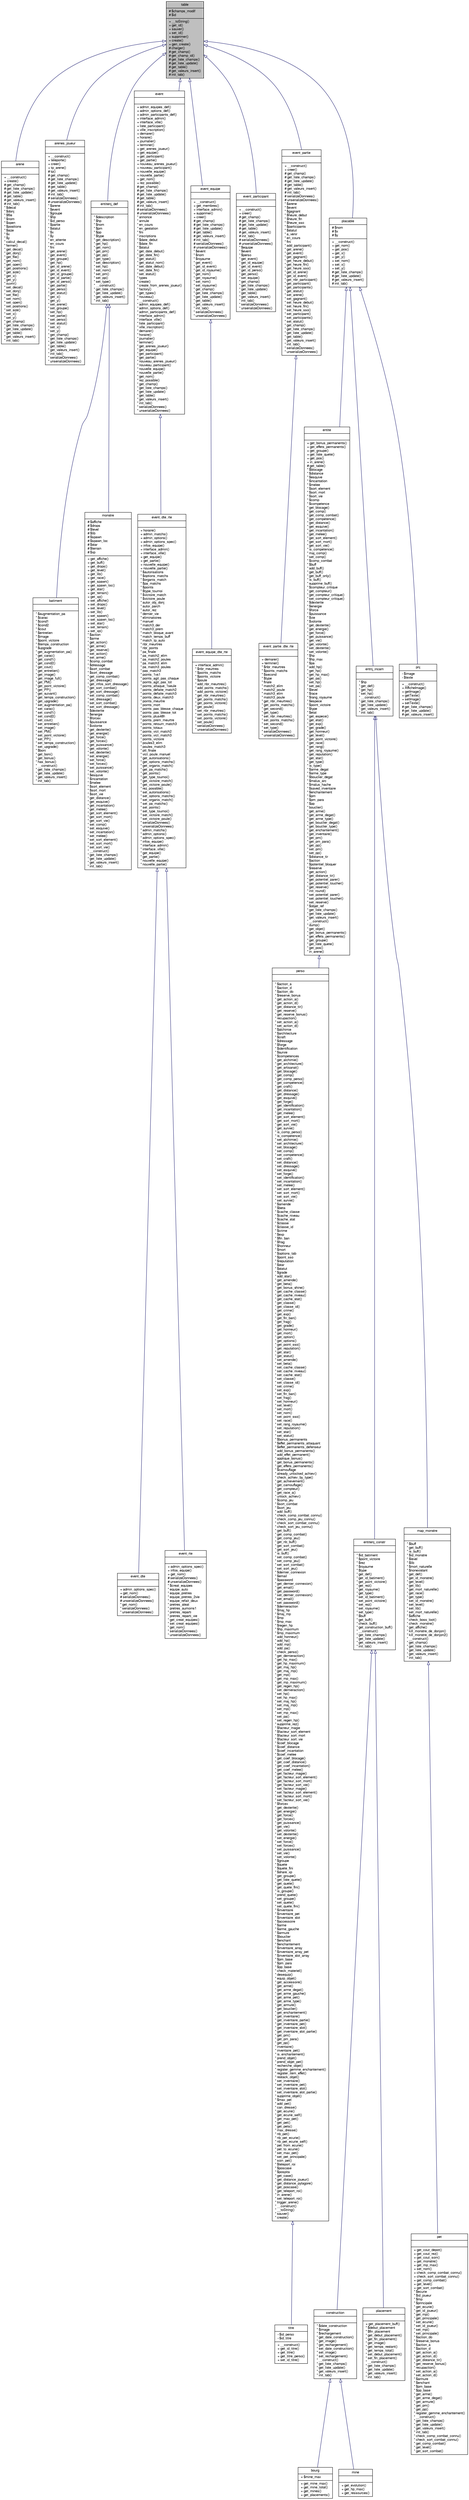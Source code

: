 digraph G
{
  bgcolor="transparent";
  edge [fontname="FreeSans",fontsize="10",labelfontname="FreeSans",labelfontsize="10"];
  node [fontname="FreeSans",fontsize="10",shape=record];
  Node1 [label="{table\n|# $champs_modif\l# $id\l|+ __toString()\l+ get_id()\l+ sauver()\l+ set_id()\l+ supprimer()\l+ create()\l+ gen_create()\l# charger()\l# get_champ()\l# get_champ_id()\l# get_liste_champs()\l# get_liste_update()\l# get_table()\l# get_valeurs_insert()\l# init_tab()\l}",height=0.2,width=0.4,color="black", fillcolor="grey75", style="filled" fontcolor="black"];
  Node1 -> Node2 [dir=back,color="midnightblue",fontsize="10",style="solid",arrowtail="empty",fontname="FreeSans"];
  Node2 [label="{arene\n||+ __construct()\l+ create()\l# get_champ()\l# get_liste_champs()\l# get_liste_update()\l# get_table()\l# get_valeurs_insert()\l# init_tab()\l* $decal\l* $donj\l* $file\l* $nom\l* $open\l* $positions\l* $size\l* $x\l* $y\l* calcul_decal()\l* fermer()\l* get_decal()\l* get_donj()\l* get_file()\l* get_nom()\l* get_open()\l* get_positions()\l* get_size()\l* get_x()\l* get_y()\l* ouvrir()\l* set_decal()\l* set_donj()\l* set_file()\l* set_nom()\l* set_open()\l* set_positions()\l* set_size()\l* set_x()\l* set_y()\l* get_champ()\l* get_liste_champs()\l* get_liste_update()\l* get_table()\l* get_valeurs_insert()\l* init_tab()\l}",height=0.2,width=0.4,color="black",URL="$classarene.html",tooltip="Classe de base pour les arènes, liée à la table arenes de la base de données..."];
  Node1 -> Node3 [dir=back,color="midnightblue",fontsize="10",style="solid",arrowtail="empty",fontname="FreeSans"];
  Node3 [label="{arenes_joueur\n||+ __construct()\l+ teleporte()\l+ creer()\l+ tp_arene()\l# tp()\l# get_champ()\l# get_liste_champs()\l# get_liste_update()\l# get_table()\l# get_valeurs_insert()\l# init_tab()\l# serializeDonnees()\l# unserializeDonnees()\l* $arene\l* $event\l* $groupe\l* $hp\l* $id_perso\l* $partie\l* $statut\l* $x\l* $y\l* en_attente\l* en_cours\l* fini\l* get_arene()\l* get_event()\l* get_groupe()\l* get_hp()\l* get_id_arene()\l* get_id_event()\l* get_id_groupe()\l* get_id_partie()\l* get_id_perso()\l* get_partie()\l* get_perso()\l* get_statut()\l* get_x()\l* get_y()\l* set_arene()\l* set_groupe()\l* set_hp()\l* set_partie()\l* set_perso()\l* set_statut()\l* set_x()\l* set_y()\l* get_champ()\l* get_liste_champs()\l* get_liste_update()\l* get_table()\l* get_valeurs_insert()\l* init_tab()\l* serializeDonnees()\l* unserializeDonnees()\l}",height=0.2,width=0.4,color="black",URL="$classarenes__joueur.html",tooltip="Classe de base pour les personnages dans les arènes, liée à la table arenes_joueurs..."];
  Node1 -> Node4 [dir=back,color="midnightblue",fontsize="10",style="solid",arrowtail="empty",fontname="FreeSans"];
  Node4 [label="{entitenj_def\n||* $description\l* $hp\l* $nom\l* $pm\l* $pp\l* $type\l* get_description()\l* get_hp()\l* get_nom()\l* get_pm()\l* get_pp()\l* get_type()\l* set_description()\l* set_hp()\l* set_nom()\l* set_pm()\l* set_pp()\l* set_type()\l* __construct()\l* get_liste_champs()\l* get_liste_update()\l* get_valeurs_insert()\l* init_tab()\l}",height=0.2,width=0.4,color="black",URL="$classentitenj__def.html",tooltip="Classe abstraite entitenj_def Cette classe de base pour les définitions des entités..."];
  Node4 -> Node5 [dir=back,color="midnightblue",fontsize="10",style="solid",arrowtail="empty",fontname="FreeSans"];
  Node5 [label="{batiment\n||* $augmentation_pa\l* $carac\l* $cond1\l* $cond2\l* $cout\l* $entretien\l* $image\l* $point_victoire\l* $temps_construction\l* $upgrade\l* get_augmentation_pa()\l* get_carac()\l* get_cond1()\l* get_cond2()\l* get_cout()\l* get_entretien()\l* get_image()\l* get_image_full()\l* get_PM()\l* get_point_victoire()\l* get_PP()\l* get_suivant()\l* get_temps_construction()\l* get_upgrade()\l* set_augmentation_pa()\l* set_carac()\l* set_cond1()\l* set_cond2()\l* set_cout()\l* set_entretien()\l* set_image()\l* set_PM()\l* set_point_victoire()\l* set_PP()\l* set_temps_construction()\l* set_upgrade()\l* $boni\l* get_boni()\l* get_bonus()\l* has_bonus()\l* __construct()\l* get_liste_champs()\l* get_liste_update()\l* get_valeurs_insert()\l* init_tab()\l}",height=0.2,width=0.4,color="black",URL="$classbatiment.html",tooltip="Classe batiment Cette classe représentant la définition d&#39;un bâtiment."];
  Node4 -> Node6 [dir=back,color="midnightblue",fontsize="10",style="solid",arrowtail="empty",fontname="FreeSans"];
  Node6 [label="{monstre\n|# $affiche\l# $drops\l# $level\l# $lib\l# $spawn\l# $spawn_loc\l# $star\l# $terrain\l# $xp\l|+ get_affiche()\l+ get_buff()\l+ get_drops()\l+ get_level()\l+ get_lib()\l+ get_race()\l+ get_spawn()\l+ get_spawn_loc()\l+ get_star()\l+ get_terrain()\l+ get_xp()\l+ set_affiche()\l+ set_drops()\l+ set_level()\l+ set_lib()\l+ set_spawn()\l+ set_spawn_loc()\l+ set_star()\l+ set_terrain()\l+ set_xp()\l* $action\l* $arme\l* get_action()\l* get_arme()\l* get_reserve()\l* set_action()\l* set_arme()\l* $comp_combat\l* $dressage\l* $sort_combat\l* $sort_dressage\l* get_comp_combat()\l* get_dressage()\l* get_infos_sort_dressage()\l* get_sort_combat()\l* get_sort_dressage()\l* set_comp_combat()\l* set_dressage()\l* set_sort_combat()\l* set_sort_dressage()\l* $dexterite\l* $energie\l* $forcex\l* $puissance\l* $volonte\l* get_dexterite()\l* get_energie()\l* get_force()\l* get_forcex()\l* get_puissance()\l* get_volonte()\l* set_dexterite()\l* set_energie()\l* set_force()\l* set_forcex()\l* set_puissance()\l* set_volonte()\l* $esquive\l* $incantation\l* $melee\l* $sort_element\l* $sort_mort\l* $sort_vie\l* get_distance()\l* get_esquive()\l* get_incantation()\l* get_melee()\l* get_sort_element()\l* get_sort_mort()\l* get_sort_vie()\l* set_comp()\l* set_esquive()\l* set_incantation()\l* set_melee()\l* set_sort_element()\l* set_sort_mort()\l* set_sort_vie()\l* __construct()\l* get_liste_champs()\l* get_liste_update()\l* get_valeurs_insert()\l* init_tab()\l}",height=0.2,width=0.4,color="black",URL="$classmonstre.html",tooltip="Classe monstre Cette classe représentant la définition d&#39;un monstre."];
  Node1 -> Node7 [dir=back,color="midnightblue",fontsize="10",style="solid",arrowtail="empty",fontname="FreeSans"];
  Node7 [label="{event\n||+ admin_equipes_def()\l+ admin_options_def()\l+ admin_participants_def()\l+ interface_admin()\l+ interface_ville()\l+ liste_participant()\l+ ville_inscription()\l+ demarer()\l+ horaire()\l+ journalier()\l+ terminer()\l+ get_arenes_joueur()\l+ get_equipe()\l+ get_participant()\l+ get_partie()\l+ nouveau_arenes_joueur()\l+ nouveau_participant()\l+ nouvelle_equipe()\l+ nouvelle_partie()\l+ get_nom()\l+ rez_possible()\l# get_champ()\l# get_liste_champs()\l# get_liste_update()\l# get_table()\l# get_valeurs_insert()\l# init_tab()\l# serializeDonnees()\l# unserializeDonnees()\l* annonce\l* annule\l* en_cours\l* en_gestation\l* fini\l* inscriptions\l* $date_debut\l* $date_fin\l* $statut\l* get_date_debut()\l* get_date_fin()\l* get_statut()\l* get_statut_nom()\l* set_date_debut()\l* set_date_fin()\l* set_statut()\l* types\l* create()\l* create_from_arenes_joueur()\l* factory()\l* get_types()\l* nouveau()\l* __construct()\l* admin_equipes_def()\l* admin_options_def()\l* admin_participants_def()\l* interface_admin()\l* interface_ville()\l* liste_participant()\l* ville_inscription()\l* demarer()\l* horaire()\l* journalier()\l* terminer()\l* get_arenes_joueur()\l* get_equipe()\l* get_participant()\l* get_partie()\l* nouveau_arenes_joueur()\l* nouveau_participant()\l* nouvelle_equipe()\l* nouvelle_partie()\l* get_nom()\l* rez_possible()\l* get_champ()\l* get_liste_champs()\l* get_liste_update()\l* get_table()\l* get_valeurs_insert()\l* init_tab()\l* serializeDonnees()\l* unserializeDonnees()\l}",height=0.2,width=0.4,color="black",URL="$classevent.html",tooltip="Classe de base pour les events, liée à la table event de la base de données."];
  Node7 -> Node8 [dir=back,color="midnightblue",fontsize="10",style="solid",arrowtail="empty",fontname="FreeSans"];
  Node8 [label="{event_dte_rte\n||+ horaire()\l+ admin_matchs()\l+ admin_options()\l+ admin_options_spec()\l+ infos_equipe()\l+ interface_admin()\l+ interface_ville()\l+ get_equipe()\l+ get_partie()\l+ nouvelle_equipe()\l+ nouvelle_partie()\l* $autorisations\l* $options_matchs\l* $organis_match\l* $pa_matchs\l* $points\l* $type_tournoi\l* $victoire_match\l* $victoire_poule\l* autor_obj_donj\l* autor_parch\l* autor_rez\l* dernier_vie\l* eliminatoires\l* manuel\l* match3_der\l* match3_prem\l* match_bloque_avant\l* match_temps_buff\l* match_tp_auto\l* nbr_meurtres\l* nbr_points\l* pa_finale\l* pa_match2_elim\l* pa_match2_poules\l* pa_match3_elim\l* pa_match3_poules\l* pas_match3\l* points_1vs1\l* points_agit_pas_chaque\l* points_agit_pas_tot\l* points_attaque_1seule\l* points_defaite_match2\l* points_defaite_match3\l* points_deux_match3\l* points_meurtre\l* points_mort\l* points_pas_blesse_chaque\l* points_pas_blesse_tot\l* points_plus48h\l* points_prem_meurtre\l* points_retourn_match3\l* points_totaux\l* points_vict_match2\l* points_vict_match3\l* points_victoire\l* poules3_elim\l* poules_match3\l* ptt_finale\l* vict_poule_manuel\l* get_autorisations()\l* get_options_matchs()\l* get_organis_match()\l* get_pa_matchs()\l* get_points()\l* get_type_tournoi()\l* get_victoire_match()\l* get_victoire_poule()\l* rez_possible()\l* set_autorisations()\l* set_options_matchs()\l* set_organis_match()\l* set_pa_matchs()\l* set_points()\l* set_type_tournoi()\l* set_victoire_match()\l* set_victoire_poule()\l* serializeDonnees()\l* unserializeDonnees()\l* admin_matchs()\l* admin_options()\l* admin_options_spec()\l* infos_equipe()\l* interface_admin()\l* interface_ville()\l* get_equipe()\l* get_partie()\l* nouvelle_equipe()\l* nouvelle_partie()\l}",height=0.2,width=0.4,color="black",URL="$classevent__dte__rte.html",tooltip="Classe de base pour le DTE &amp; RTE Une équipe par royaume plus une équipe admin..."];
  Node8 -> Node9 [dir=back,color="midnightblue",fontsize="10",style="solid",arrowtail="empty",fontname="FreeSans"];
  Node9 [label="{event_dte\n||+ admin_options_spec()\l+ get_nom()\l# serializeDonnees()\l# unserializeDonnees()\l* get_nom()\l* serializeDonnees()\l* unserializeDonnees()\l}",height=0.2,width=0.4,color="black",URL="$classevent__dte.html",tooltip="Classe gérant un DTE Une équipe par royaume plus une équipe admin, s&#39;affrontent..."];
  Node8 -> Node10 [dir=back,color="midnightblue",fontsize="10",style="solid",arrowtail="empty",fontname="FreeSans"];
  Node10 [label="{event_rte\n||+ admin_options_spec()\l+ infos_equipe()\l+ get_nom()\l# serializeDonnees()\l# unserializeDonnees()\l* $creat_equipes\l* equipe_auto\l* equipe_pretres\l* equipe_pretres_2vie\l* equipe_refait_deux\l* pretres_aleat\l* pretres_aumoins1\l* pretres_reparti\l* pretres_reparti_vie\l* get_creat_equipes()\l* set_creat_equipes()\l* get_nom()\l* serializeDonnees()\l* unserializeDonnees()\l}",height=0.2,width=0.4,color="black",URL="$classevent__rte.html",tooltip="Classe gérant un RTE Similaire au DTE mais les équipes sont composés aléatoirement..."];
  Node1 -> Node11 [dir=back,color="midnightblue",fontsize="10",style="solid",arrowtail="empty",fontname="FreeSans"];
  Node11 [label="{event_equipe\n||+ __construct()\l+ get_membres()\l+ interface_admin()\l+ supprimer()\l+ creer()\l# get_champ()\l# get_liste_champs()\l# get_liste_update()\l# get_table()\l# get_valeurs_insert()\l# init_tab()\l# serializeDonnees()\l# unserializeDonnees()\l* $event\l* $nom\l* $royaume\l* get_event()\l* get_id_event()\l* get_id_royaume()\l* get_nom()\l* get_royaume()\l* set_nom()\l* set_royaume()\l* get_champ()\l* get_liste_champs()\l* get_liste_update()\l* get_table()\l* get_valeurs_insert()\l* init_tab()\l* serializeDonnees()\l* unserializeDonnees()\l}",height=0.2,width=0.4,color="black",URL="$classevent__equipe.html",tooltip="Classe de base pour les équipes des events, liée à la table event_equipe de la..."];
  Node11 -> Node12 [dir=back,color="midnightblue",fontsize="10",style="solid",arrowtail="empty",fontname="FreeSans"];
  Node12 [label="{event_equipe_dte_rte\n||+ interface_admin()\l* $nbr_meurtres\l* $points_matchs\l* $points_victoire\l* $poule\l* add_nbr_meurtres()\l* add_points_matchs()\l* add_points_victoire()\l* get_nbr_meurtres()\l* get_points_matchs()\l* get_points_victoire()\l* get_poule()\l* set_nbr_meurtres()\l* set_points_matchs()\l* set_points_victoire()\l* set_poule()\l* serializeDonnees()\l* unserializeDonnees()\l}",height=0.2,width=0.4,color="black",URL="$classevent__equipe__dte__rte.html",tooltip="Classe pour les équipes des DTE &amp; RTE."];
  Node1 -> Node13 [dir=back,color="midnightblue",fontsize="10",style="solid",arrowtail="empty",fontname="FreeSans"];
  Node13 [label="{event_participant\n||+ __construct()\l+ creer()\l# get_champ()\l# get_liste_champs()\l# get_liste_update()\l# get_table()\l# get_valeurs_insert()\l# init_tab()\l# serializeDonnees()\l# unserializeDonnees()\l* $equipe\l* $event\l* $perso\l* get_event()\l* get_id_equipe()\l* get_id_event()\l* get_id_perso()\l* get_perso()\l* set_equipe()\l* get_champ()\l* get_liste_champs()\l* get_liste_update()\l* get_table()\l* get_valeurs_insert()\l* init_tab()\l* serializeDonnees()\l* unserializeDonnees()\l}",height=0.2,width=0.4,color="black",URL="$classevent__participant.html",tooltip="Classe de base pour les participants aux events, liée à la table event_participant..."];
  Node1 -> Node14 [dir=back,color="midnightblue",fontsize="10",style="solid",arrowtail="empty",fontname="FreeSans"];
  Node14 [label="{event_partie\n||+ __construct()\l+ creer()\l# get_champ()\l# get_liste_champs()\l# get_liste_update()\l# get_table()\l# get_valeurs_insert()\l# init_tab()\l# serializeDonnees()\l# unserializeDonnees()\l* $arene\l* $event\l* $gagnant\l* $heure_debut\l* $heure_fin\l* $heure_sso\l* $participants\l* $statut\l* a_venir\l* en_cours\l* fini\l* add_participant()\l* get_arene()\l* get_event()\l* get_gagnant()\l* get_heure_debut()\l* get_heure_fin()\l* get_heure_sso()\l* get_id_arene()\l* get_id_event()\l* get_nbr_participant()\l* get_participant()\l* get_participants()\l* get_statut()\l* set_arene()\l* set_gagnant()\l* set_heure_debut()\l* set_heure_fin()\l* set_heure_sso()\l* set_participant()\l* set_participants()\l* set_statut()\l* get_champ()\l* get_liste_champs()\l* get_liste_update()\l* get_table()\l* get_valeurs_insert()\l* init_tab()\l* serializeDonnees()\l* unserializeDonnees()\l}",height=0.2,width=0.4,color="black",URL="$classevent__partie.html",tooltip="Classe de base pour les parties des events, liée à la table event_partie de la..."];
  Node14 -> Node15 [dir=back,color="midnightblue",fontsize="10",style="solid",arrowtail="empty",fontname="FreeSans"];
  Node15 [label="{event_partie_dte_rte\n||+ demarer()\l+ terminer()\l* $nbr_meurtres\l* $points_matchs\l* $second\l* $type\l* finale\l* match2_elim\l* match2_poule\l* match3_elim\l* match3_poule\l* get_nbr_meurtres()\l* get_points_matchs()\l* get_second()\l* get_type()\l* set_nbr_meurtres()\l* set_points_matchs()\l* set_second()\l* set_type()\l* serializeDonnees()\l* unserializeDonnees()\l}",height=0.2,width=0.4,color="black",URL="$classevent__partie__dte__rte.html",tooltip="Classe pour les mathcs des DTE &amp; RTE."];
  Node1 -> Node16 [dir=back,color="midnightblue",fontsize="10",style="solid",arrowtail="empty",fontname="FreeSans"];
  Node16 [label="{placable\n|# $nom\l# $x\l# $y\l|+ __construct()\l+ get_nom()\l+ get_pos()\l+ get_x()\l+ get_y()\l+ set_nom()\l+ set_x()\l+ set_y()\l# get_liste_champs()\l# get_liste_update()\l# get_valeurs_insert()\l# init_tab()\l}",height=0.2,width=0.4,color="black",URL="$classplacable.html",tooltip="Classe Abstraite placable Cette classe à pour but de définir ce qu&#39;est un objet..."];
  Node16 -> Node17 [dir=back,color="midnightblue",fontsize="10",style="solid",arrowtail="empty",fontname="FreeSans"];
  Node17 [label="{entite\n||+ get_bonus_permanents()\l+ get_effets_permanents()\l+ get_groupe()\l+ get_liste_quete()\l+ get_pos()\l+ in_arene()\l# get_table()\l* $blocage\l* $distance\l* $esquive\l* $incantation\l* $melee\l* $sort_element\l* $sort_mort\l* $sort_vie\l* $comp\l* $competence\l* get_blocage()\l* get_comp()\l* get_comp_combat()\l* get_competence()\l* get_distance()\l* get_esquive()\l* get_incantation()\l* get_melee()\l* get_sort_element()\l* get_sort_mort()\l* get_sort_vie()\l* is_competence()\l* maj_comp()\l* set_comp()\l* $comp_combat\l* $buff\l* add_buff()\l* get_buff()\l* get_buff_only()\l* is_buff()\l* supprime_buff()\l* $compteur_critique\l* get_compteur()\l* get_compteur_critique()\l* set_compteur_critique()\l* $dexterite\l* $energie\l* $force\l* $puissance\l* $vie\l* $volonte\l* get_dexterite()\l* get_energie()\l* get_force()\l* get_puissance()\l* get_vie()\l* get_volonte()\l* set_dexterite()\l* set_volonte()\l* $hp\l* $hp_max\l* $pa\l* add_hp()\l* get_hp()\l* get_hp_max()\l* get_pa()\l* set_hp()\l* set_pa()\l* $level\l* $race\l* $rang_royaume\l* $espece\l* $point_victoire\l* $type\l* $etat\l* get_espece()\l* get_etat()\l* get_exp()\l* get_grade()\l* get_honneur()\l* get_level()\l* get_point_victoire()\l* get_race()\l* get_rang()\l* get_rang_royaume()\l* get_reputation()\l* get_star()\l* get_type()\l* is_type()\l* $arme_degat\l* $arme_type\l* $bouclier_degat\l* $malus_arc\l* $malus_hache\l* $saved_inventaire\l* $enchantement\l* $pm\l* $pm_para\l* $pp\l* bouclier()\l* get_arme()\l* get_arme_degat()\l* get_arme_type()\l* get_bouclier_degat()\l* get_bouclier_type()\l* get_enchantement()\l* get_inventaire()\l* get_pm()\l* get_pm_para()\l* get_pp()\l* set_pm()\l* set_pp()\l* $distance_tir\l* $action\l* $potentiel_bloquer\l* $reserve\l* get_action()\l* get_distance_tir()\l* get_potentiel_parer()\l* get_potentiel_toucher()\l* get_reserve()\l* init_round()\l* set_potentiel_parer()\l* set_potentiel_toucher()\l* set_reserve()\l* $objet_ref\l* get_liste_champs()\l* get_liste_update()\l* get_valeurs_insert()\l* __construct()\l* dump()\l* get_objet()\l* get_bonus_permanents()\l* get_effets_permanents()\l* get_groupe()\l* get_liste_quete()\l* get_pos()\l* in_arene()\l}",height=0.2,width=0.4,color="black",URL="$classentite.html",tooltip="Classe représentant les participants à un combat."];
  Node17 -> Node18 [dir=back,color="midnightblue",fontsize="10",style="solid",arrowtail="empty",fontname="FreeSans"];
  Node18 [label="{perso\n||* $action_a\l* $action_d\l* $action_do\l* $reserve_bonus\l* get_action_a()\l* get_action_d()\l* get_distance_tir()\l* get_reserve()\l* get_reserve_bonus()\l* recupaction()\l* set_action_a()\l* set_action_d()\l* $alchimie\l* $architecture\l* $craft\l* $dressage\l* $forge\l* $identification\l* $survie\l* $competences\l* get_alchimie()\l* get_architecture()\l* get_artisanat()\l* get_blocage()\l* get_comp()\l* get_comp_perso()\l* get_competence()\l* get_craft()\l* get_distance()\l* get_dressage()\l* get_esquive()\l* get_forge()\l* get_identification()\l* get_incantation()\l* get_melee()\l* get_sort_element()\l* get_sort_mort()\l* get_sort_vie()\l* get_survie()\l* is_comp_perso()\l* is_competence()\l* set_alchimie()\l* set_architecture()\l* set_blocage()\l* set_comp()\l* set_competence()\l* set_craft()\l* set_distance()\l* set_dressage()\l* set_esquive()\l* set_forge()\l* set_identification()\l* set_incantation()\l* set_melee()\l* set_sort_element()\l* set_sort_mort()\l* set_sort_vie()\l* set_survie()\l* $amende\l* $beta\l* $cache_classe\l* $cache_niveau\l* $cache_stat\l* $classe\l* $classe_id\l* $crime\l* $exp\l* $fin_ban\l* $frag\l* $honneur\l* $mort\l* $options_tab\l* $point_sso\l* $reputation\l* $star\l* $statut\l* $grade\l* add_star()\l* get_amende()\l* get_beta()\l* get_bonus_shine()\l* get_cache_classe()\l* get_cache_niveau()\l* get_cache_stat()\l* get_classe()\l* get_classe_id()\l* get_crime()\l* get_exp()\l* get_fin_ban()\l* get_frag()\l* get_grade()\l* get_honneur()\l* get_mort()\l* get_option()\l* get_options()\l* get_point_sso()\l* get_reputation()\l* get_star()\l* get_statut()\l* set_amende()\l* set_beta()\l* set_cache_classe()\l* set_cache_niveau()\l* set_cache_stat()\l* set_classe()\l* set_classe_id()\l* set_crime()\l* set_exp()\l* set_fin_ban()\l* set_frag()\l* set_honneur()\l* set_level()\l* set_mort()\l* set_nom()\l* set_point_sso()\l* set_race()\l* set_rang_royaume()\l* set_reputation()\l* set_star()\l* set_statut()\l* $bonus_permanents\l* $effet_permanents_attaquant\l* $effet_permanents_defenseur\l* add_bonus_permanents()\l* add_effet_permanent()\l* applique_bonus()\l* get_bonus_permanents()\l* get_effets_permanents()\l* $camouflage\l* already_unlocked_achiev()\l* check_achiev_by_type()\l* get_achievement()\l* get_camouflage()\l* get_compteur()\l* get_race_a()\l* unlock_achiev()\l* $comp_jeu\l* $sort_combat\l* $sort_jeu\l* add_buff()\l* check_comp_combat_connu()\l* check_comp_jeu_connu()\l* check_sort_combat_connu()\l* check_sort_jeu_connu()\l* get_buff()\l* get_comp_combat()\l* get_comp_jeu()\l* get_nb_buff()\l* get_sort_combat()\l* get_sort_jeu()\l* is_buff()\l* set_comp_combat()\l* set_comp_jeu()\l* set_sort_combat()\l* set_sort_jeu()\l* $dernier_connexion\l* $email\l* $password\l* get_dernier_connexion()\l* get_email()\l* get_password()\l* set_dernier_connexion()\l* set_email()\l* set_password()\l* $dernieraction\l* $maj_hp\l* $maj_mp\l* $mp\l* $mp_max\l* $regen_hp\l* $hp_maximum\l* $mp_maximum\l* add_honneur()\l* add_hp()\l* add_mp()\l* add_pa()\l* check_perso()\l* get_dernieraction()\l* get_hp_max()\l* get_hp_maximum()\l* get_maj_hp()\l* get_maj_mp()\l* get_mp()\l* get_mp_max()\l* get_mp_maximum()\l* get_regen_hp()\l* set_dernieraction()\l* set_hp()\l* set_hp_max()\l* set_maj_hp()\l* set_maj_mp()\l* set_mp()\l* set_mp_max()\l* set_pa()\l* set_regen_hp()\l* supprime_rez()\l* $facteur_magie\l* $facteur_sort_element\l* $facteur_sort_mort\l* $facteur_sort_vie\l* $coef_blocage\l* $coef_distance\l* $coef_incantation\l* $coef_melee\l* get_coef_blocage()\l* get_coef_distance()\l* get_coef_incantation()\l* get_coef_melee()\l* get_facteur_magie()\l* get_facteur_sort_element()\l* get_facteur_sort_mort()\l* get_facteur_sort_vie()\l* set_facteur_magie()\l* set_facteur_sort_element()\l* set_facteur_sort_mort()\l* set_facteur_sort_vie()\l* $forcex\l* get_dexterite()\l* get_energie()\l* get_force()\l* get_forcex()\l* get_puissance()\l* get_vie()\l* get_volonte()\l* set_dexterite()\l* set_energie()\l* set_force()\l* set_forcex()\l* set_puissance()\l* set_vie()\l* set_volonte()\l* $groupe\l* $quete\l* $quete_fini\l* $share_xp\l* get_groupe()\l* get_liste_quete()\l* get_quete()\l* get_quete_fini()\l* is_groupe()\l* prend_quete()\l* set_groupe()\l* set_quete()\l* set_quete_fini()\l* $inventaire\l* $inventaire_pet\l* $inventaire_slot\l* $accessoire\l* $arme\l* $arme_gauche\l* $armure\l* $bouclier\l* $enchant\l* $enchantement\l* $inventaire_array\l* $inventaire_array_pet\l* $inventaire_slot_array\l* $pm_base\l* $pm_para\l* $pp_base\l* check_materiel()\l* desequip()\l* equip_objet()\l* get_accessoire()\l* get_arme()\l* get_arme_degat()\l* get_arme_gauche()\l* get_arme_pet()\l* get_arme_type()\l* get_armure()\l* get_bouclier()\l* get_enchantement()\l* get_inventaire()\l* get_inventaire_partie()\l* get_inventaire_pet()\l* get_inventaire_slot()\l* get_inventaire_slot_partie()\l* get_pm()\l* get_pm_para()\l* get_pp()\l* inventaire()\l* inventaire_pet()\l* is_enchantement()\l* prend_objet()\l* prend_objet_pet()\l* recherche_objet()\l* register_gemme_enchantement()\l* register_item_effet()\l* restack_objet()\l* set_inventaire()\l* set_inventaire_pet()\l* set_inventaire_slot()\l* set_inventaire_slot_partie()\l* supprime_objet()\l* $max_pet\l* add_pet()\l* can_dresse()\l* get_ecurie()\l* get_ecurie_self()\l* get_max_pet()\l* get_pet()\l* get_pets()\l* max_dresse()\l* nb_pet()\l* nb_pet_ecurie()\l* nb_pet_ecurie_self()\l* pet_from_ecurie()\l* pet_to_ecurie()\l* set_max_pet()\l* set_pet_principale()\l* soin_pet()\l* $teleport_roi\l* $poscase\l* $pospita\l* get_case()\l* get_distance_joueur()\l* get_distance_pytagore()\l* get_poscase()\l* get_teleport_roi()\l* in_arene()\l* set_teleport_roi()\l* trigger_arene()\l* __construct()\l* __toString()\l* sauver()\l* create()\l}",height=0.2,width=0.4,color="black",URL="$classperso.html",tooltip="Classe représentant un personnage joueur."];
  Node18 -> Node19 [dir=back,color="midnightblue",fontsize="10",style="solid",arrowtail="empty",fontname="FreeSans"];
  Node19 [label="{titre\n|- $id_perso\l- $id_titre\l|+ __construct()\l+ get_id_titre()\l+ get_titre()\l+ get_titre_perso()\l+ set_id_titre()\l}",height=0.2,width=0.4,color="black",URL="$classtitre.html",tooltip="Classe représentant un titre joueur."];
  Node16 -> Node20 [dir=back,color="midnightblue",fontsize="10",style="solid",arrowtail="empty",fontname="FreeSans"];
  Node20 [label="{entnj_incarn\n||* $hp\l* get_def()\l* get_hp()\l* set_hp()\l* __construct()\l* get_liste_champs()\l* get_liste_update()\l* get_valeurs_insert()\l* init_tab()\l}",height=0.2,width=0.4,color="black",URL="$classentnj__incarn.html",tooltip="Classe abstraite entnj_incarn Cette classe de base pour les incarnation des entité..."];
  Node20 -> Node21 [dir=back,color="midnightblue",fontsize="10",style="solid",arrowtail="empty",fontname="FreeSans"];
  Node21 [label="{entitenj_constr\n||* $id_batiment\l* $point_victoire\l* $rez\l* $royaume\l* $type\l* get_def()\l* get_id_batiment()\l* get_point_victoire()\l* get_rez()\l* get_royaume()\l* get_type()\l* set_id_batiment()\l* set_point_victoire()\l* set_rez()\l* set_royaume()\l* set_type()\l* $buff\l* get_buff()\l* check_buff()\l* get_construction_buff()\l* __construct()\l* get_liste_champs()\l* get_liste_update()\l* get_valeurs_insert()\l* init_tab()\l}",height=0.2,width=0.4,color="black",URL="$classentitenj__constr.html",tooltip="Classe entitenj_constr Classe de base pour les bâtiments sur la carte, en construction..."];
  Node21 -> Node22 [dir=back,color="midnightblue",fontsize="10",style="solid",arrowtail="empty",fontname="FreeSans"];
  Node22 [label="{construction\n||* $date_construction\l* $image\l* $rechargement\l* get_date_construction()\l* get_image()\l* get_rechargement()\l* set_date_construction()\l* set_image()\l* set_rechargement()\l* __construct()\l* get_liste_champs()\l* get_liste_update()\l* get_valeurs_insert()\l* init_tab()\l}",height=0.2,width=0.4,color="black",URL="$classconstruction.html",tooltip="Classe construction Classe représentant un bâtiment sur la carte."];
  Node22 -> Node23 [dir=back,color="midnightblue",fontsize="10",style="solid",arrowtail="empty",fontname="FreeSans"];
  Node23 [label="{bourg\n|+ $mine_max\l|+ get_mine_max()\l+ get_mine_total()\l+ get_mines()\l+ get_placements()\l}",height=0.2,width=0.4,color="black",URL="$classbourg.html"];
  Node22 -> Node24 [dir=back,color="midnightblue",fontsize="10",style="solid",arrowtail="empty",fontname="FreeSans"];
  Node24 [label="{mine\n||+ get_evolution()\l+ get_hp_max()\l+ get_ressources()\l}",height=0.2,width=0.4,color="black",URL="$classmine.html"];
  Node21 -> Node25 [dir=back,color="midnightblue",fontsize="10",style="solid",arrowtail="empty",fontname="FreeSans"];
  Node25 [label="{placement\n||+ get_placement_buff()\l* $debut_placement\l* $fin_placement\l* get_debut_placement()\l* get_fin_placement()\l* get_image()\l* get_temps_restant()\l* get_temps_total()\l* set_debut_placement()\l* set_fin_placement()\l* __construct()\l* get_liste_champs()\l* get_liste_update()\l* get_valeurs_insert()\l* init_tab()\l}",height=0.2,width=0.4,color="black",URL="$classplacement.html",tooltip="Classe placement Classe représentant un bâtiment en cosntruction sur la carte."];
  Node20 -> Node26 [dir=back,color="midnightblue",fontsize="10",style="solid",arrowtail="empty",fontname="FreeSans"];
  Node26 [label="{map_monstre\n||* $buff\l* get_buff()\l* is_buff()\l* $id_monstre\l* $level\l* $lib\l* $mort_naturelle\l* $nonexistant\l* get_def()\l* get_id_monstre()\l* get_level()\l* get_lib()\l* get_mort_naturelle()\l* get_race()\l* get_type()\l* set_id_monstre()\l* set_level()\l* set_lib()\l* set_mort_naturelle()\l* $affiche\l* check_boss_loot()\l* check_monstre()\l* get_affiche()\l* kill_monstre_de_donjon()\l* kill_monstre_de_donjon2()\l* __construct()\l* get_champ()\l* get_liste_champs()\l* get_liste_update()\l* get_valeurs_insert()\l* init_tab()\l}",height=0.2,width=0.4,color="black",URL="$classmap__monstre.html",tooltip="Classe map_monstre Classe représentant un monstre sur la carte."];
  Node26 -> Node27 [dir=back,color="midnightblue",fontsize="10",style="solid",arrowtail="empty",fontname="FreeSans"];
  Node27 [label="{pet\n||+ get_cout_depot()\l+ get_cout_rez()\l+ get_cout_soin()\l+ get_monstre()\l+ get_mp_max()\l+ set_nom()\l+ check_comp_combat_connu()\l+ check_sort_combat_connu()\l+ get_comp_combat()\l+ get_level()\l+ get_sort_combat()\l* $ecurie\l* $id_joueur\l* $mp\l* $principale\l* get_ecurie()\l* get_id_joueur()\l* get_mp()\l* get_principale()\l* set_ecurie()\l* set_id_joueur()\l* set_mp()\l* set_principale()\l* $action_do\l* $reserve_bonus\l* $action_a\l* $action_d\l* get_action_a()\l* get_action_d()\l* get_distance_tir()\l* get_reserve_bonus()\l* recupaction()\l* set_action_a()\l* set_action_d()\l* $armure\l* $enchant\l* $pm_base\l* $pp_base\l* get_arme()\l* get_arme_degat()\l* get_armure()\l* get_pm()\l* get_pp()\l* register_gemme_enchantement()\l* __construct()\l* get_liste_champs()\l* get_liste_update()\l* get_valeurs_insert()\l* init_tab()\l* check_comp_combat_connu()\l* check_sort_combat_connu()\l* get_comp_combat()\l* get_level()\l* get_sort_combat()\l}",height=0.2,width=0.4,color="black",URL="$classpet.html",tooltip="Classe pet Classe représentant un monstre dressé."];
  Node16 -> Node28 [dir=back,color="midnightblue",fontsize="10",style="solid",arrowtail="empty",fontname="FreeSans"];
  Node28 [label="{pnj\n|- $image\l- $texte\l|+ __construct()\l+ AfficheImage()\l+ getImage()\l+ getTexte()\l+ setImage()\l+ setTexte()\l# get_liste_champs()\l# get_liste_update()\l# get_valeurs_insert()\l}",height=0.2,width=0.4,color="black",URL="$classpnj.html",tooltip="Class PNJ."];
}
